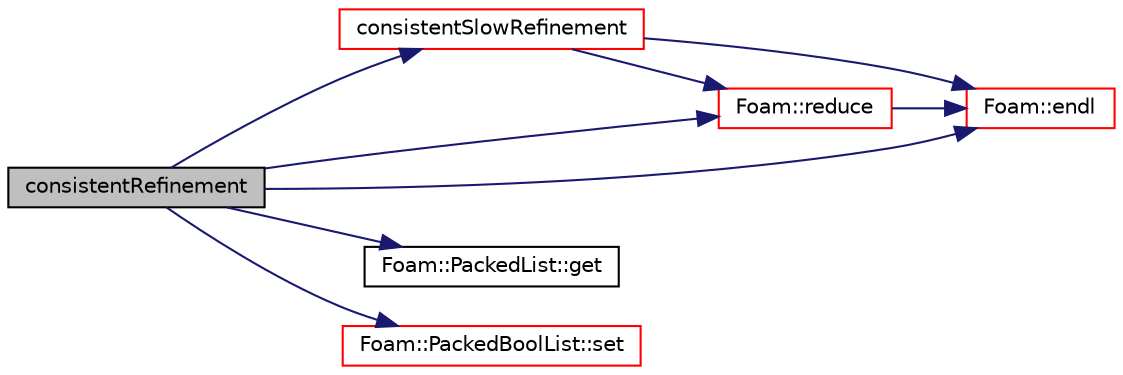 digraph "consistentRefinement"
{
  bgcolor="transparent";
  edge [fontname="Helvetica",fontsize="10",labelfontname="Helvetica",labelfontsize="10"];
  node [fontname="Helvetica",fontsize="10",shape=record];
  rankdir="LR";
  Node2400 [label="consistentRefinement",height=0.2,width=0.4,color="black", fillcolor="grey75", style="filled", fontcolor="black"];
  Node2400 -> Node2401 [color="midnightblue",fontsize="10",style="solid",fontname="Helvetica"];
  Node2401 [label="consistentSlowRefinement",height=0.2,width=0.4,color="red",URL="$a22413.html#a11f117689e45448afaf2192041730bc8",tooltip="Like consistentRefinement but slower: "];
  Node2401 -> Node2410 [color="midnightblue",fontsize="10",style="solid",fontname="Helvetica"];
  Node2410 [label="Foam::endl",height=0.2,width=0.4,color="red",URL="$a21851.html#a2db8fe02a0d3909e9351bb4275b23ce4",tooltip="Add newline and flush stream. "];
  Node2401 -> Node2490 [color="midnightblue",fontsize="10",style="solid",fontname="Helvetica"];
  Node2490 [label="Foam::reduce",height=0.2,width=0.4,color="red",URL="$a21851.html#a7ffd6af4acc2eb9ba72ee296b5ecda23"];
  Node2490 -> Node2410 [color="midnightblue",fontsize="10",style="solid",fontname="Helvetica"];
  Node2400 -> Node2410 [color="midnightblue",fontsize="10",style="solid",fontname="Helvetica"];
  Node2400 -> Node2973 [color="midnightblue",fontsize="10",style="solid",fontname="Helvetica"];
  Node2973 [label="Foam::PackedList::get",height=0.2,width=0.4,color="black",URL="$a27053.html#a7765dcc7956af47317165c107001b59c",tooltip="Get value at index I. "];
  Node2400 -> Node2490 [color="midnightblue",fontsize="10",style="solid",fontname="Helvetica"];
  Node2400 -> Node2982 [color="midnightblue",fontsize="10",style="solid",fontname="Helvetica"];
  Node2982 [label="Foam::PackedBoolList::set",height=0.2,width=0.4,color="red",URL="$a27049.html#a0c010317ff4eff942a58dd385245119d",tooltip="Set specified bits. "];
}
